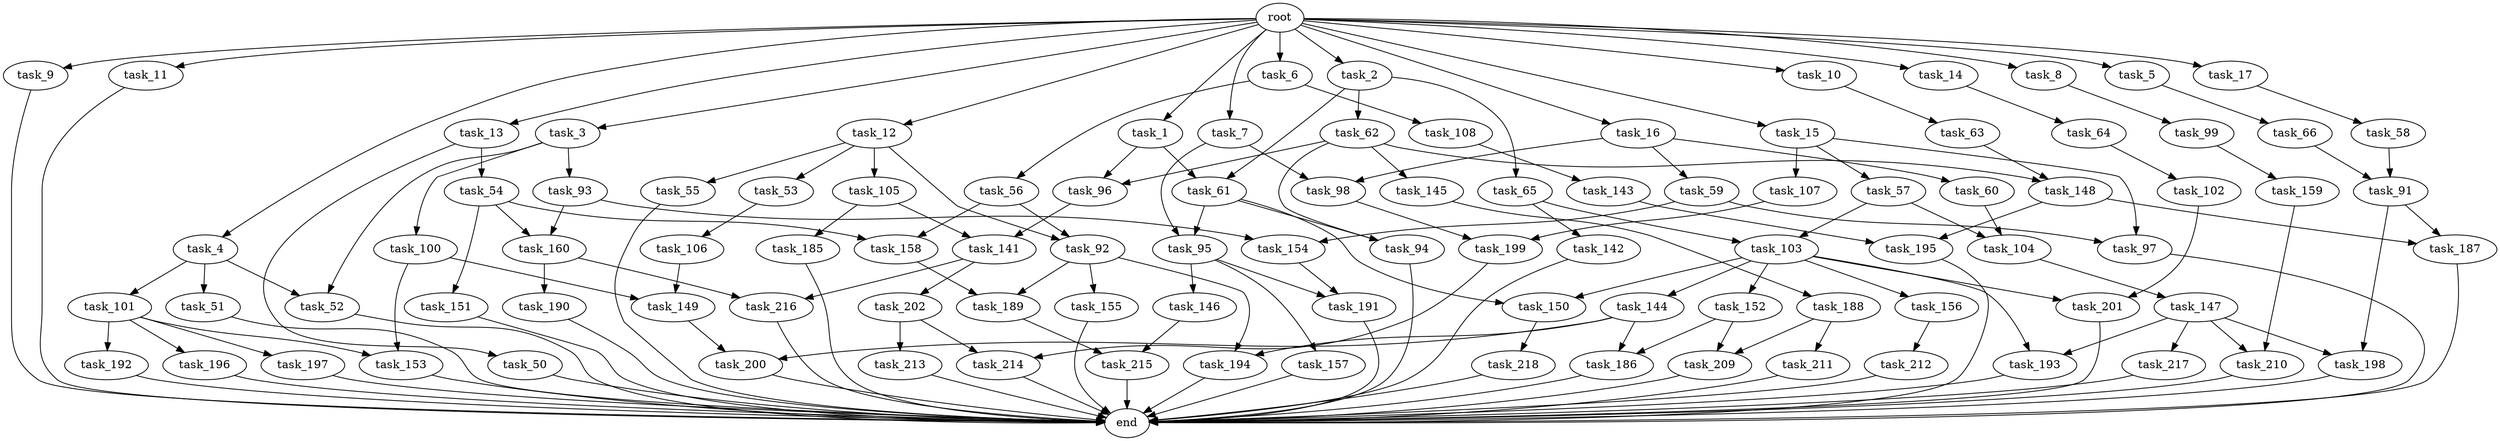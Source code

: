 digraph G {
  root [size="0.000000"];
  task_1 [size="2.048000"];
  task_2 [size="2.048000"];
  task_3 [size="2.048000"];
  task_4 [size="2.048000"];
  task_5 [size="2.048000"];
  task_6 [size="2.048000"];
  task_7 [size="2.048000"];
  task_8 [size="2.048000"];
  task_9 [size="2.048000"];
  task_10 [size="2.048000"];
  task_11 [size="2.048000"];
  task_12 [size="2.048000"];
  task_13 [size="2.048000"];
  task_14 [size="2.048000"];
  task_15 [size="2.048000"];
  task_16 [size="2.048000"];
  task_17 [size="2.048000"];
  task_50 [size="1391569403.904000"];
  task_51 [size="68719476.736000"];
  task_52 [size="910533066.752000"];
  task_53 [size="1099511627.776000"];
  task_54 [size="1391569403.904000"];
  task_55 [size="1099511627.776000"];
  task_56 [size="618475290.624000"];
  task_57 [size="618475290.624000"];
  task_58 [size="1717986918.400000"];
  task_59 [size="1391569403.904000"];
  task_60 [size="1391569403.904000"];
  task_61 [size="704374636.544000"];
  task_62 [size="274877906.944000"];
  task_63 [size="274877906.944000"];
  task_64 [size="618475290.624000"];
  task_65 [size="274877906.944000"];
  task_66 [size="154618822.656000"];
  task_91 [size="1271310319.616000"];
  task_92 [size="1717986918.400000"];
  task_93 [size="841813590.016000"];
  task_94 [size="1116691496.960000"];
  task_95 [size="996432412.672000"];
  task_96 [size="704374636.544000"];
  task_97 [size="1460288880.640000"];
  task_98 [size="1546188226.560000"];
  task_99 [size="618475290.624000"];
  task_100 [size="841813590.016000"];
  task_101 [size="68719476.736000"];
  task_102 [size="1717986918.400000"];
  task_103 [size="223338299.392000"];
  task_104 [size="309237645.312000"];
  task_105 [size="1099511627.776000"];
  task_106 [size="1717986918.400000"];
  task_107 [size="618475290.624000"];
  task_108 [size="618475290.624000"];
  task_141 [size="2559800508.416000"];
  task_142 [size="68719476.736000"];
  task_143 [size="68719476.736000"];
  task_144 [size="618475290.624000"];
  task_145 [size="274877906.944000"];
  task_146 [size="1099511627.776000"];
  task_147 [size="68719476.736000"];
  task_148 [size="1374389534.720000"];
  task_149 [size="1460288880.640000"];
  task_150 [size="1460288880.640000"];
  task_151 [size="154618822.656000"];
  task_152 [size="618475290.624000"];
  task_153 [size="1047972020.224000"];
  task_154 [size="910533066.752000"];
  task_155 [size="68719476.736000"];
  task_156 [size="618475290.624000"];
  task_157 [size="1099511627.776000"];
  task_158 [size="773094113.280000"];
  task_159 [size="1391569403.904000"];
  task_160 [size="223338299.392000"];
  task_185 [size="841813590.016000"];
  task_186 [size="584115552.256000"];
  task_187 [size="137438953.472000"];
  task_188 [size="841813590.016000"];
  task_189 [size="343597383.680000"];
  task_190 [size="274877906.944000"];
  task_191 [size="1374389534.720000"];
  task_192 [size="429496729.600000"];
  task_193 [size="1717986918.400000"];
  task_194 [size="498216206.336000"];
  task_195 [size="498216206.336000"];
  task_196 [size="429496729.600000"];
  task_197 [size="429496729.600000"];
  task_198 [size="1168231104.512000"];
  task_199 [size="1546188226.560000"];
  task_200 [size="1529008357.376000"];
  task_201 [size="2336462209.024000"];
  task_202 [size="618475290.624000"];
  task_209 [size="429496729.600000"];
  task_210 [size="1168231104.512000"];
  task_211 [size="274877906.944000"];
  task_212 [size="68719476.736000"];
  task_213 [size="68719476.736000"];
  task_214 [size="343597383.680000"];
  task_215 [size="2559800508.416000"];
  task_216 [size="893353197.568000"];
  task_217 [size="1099511627.776000"];
  task_218 [size="429496729.600000"];
  end [size="0.000000"];

  root -> task_1 [size="1.000000"];
  root -> task_2 [size="1.000000"];
  root -> task_3 [size="1.000000"];
  root -> task_4 [size="1.000000"];
  root -> task_5 [size="1.000000"];
  root -> task_6 [size="1.000000"];
  root -> task_7 [size="1.000000"];
  root -> task_8 [size="1.000000"];
  root -> task_9 [size="1.000000"];
  root -> task_10 [size="1.000000"];
  root -> task_11 [size="1.000000"];
  root -> task_12 [size="1.000000"];
  root -> task_13 [size="1.000000"];
  root -> task_14 [size="1.000000"];
  root -> task_15 [size="1.000000"];
  root -> task_16 [size="1.000000"];
  root -> task_17 [size="1.000000"];
  task_1 -> task_61 [size="209715200.000000"];
  task_1 -> task_96 [size="209715200.000000"];
  task_2 -> task_61 [size="134217728.000000"];
  task_2 -> task_62 [size="134217728.000000"];
  task_2 -> task_65 [size="134217728.000000"];
  task_3 -> task_52 [size="411041792.000000"];
  task_3 -> task_93 [size="411041792.000000"];
  task_3 -> task_100 [size="411041792.000000"];
  task_4 -> task_51 [size="33554432.000000"];
  task_4 -> task_52 [size="33554432.000000"];
  task_4 -> task_101 [size="33554432.000000"];
  task_5 -> task_66 [size="75497472.000000"];
  task_6 -> task_56 [size="301989888.000000"];
  task_6 -> task_108 [size="301989888.000000"];
  task_7 -> task_95 [size="75497472.000000"];
  task_7 -> task_98 [size="75497472.000000"];
  task_8 -> task_99 [size="301989888.000000"];
  task_9 -> end [size="1.000000"];
  task_10 -> task_63 [size="134217728.000000"];
  task_11 -> end [size="1.000000"];
  task_12 -> task_53 [size="536870912.000000"];
  task_12 -> task_55 [size="536870912.000000"];
  task_12 -> task_92 [size="536870912.000000"];
  task_12 -> task_105 [size="536870912.000000"];
  task_13 -> task_50 [size="679477248.000000"];
  task_13 -> task_54 [size="679477248.000000"];
  task_14 -> task_64 [size="301989888.000000"];
  task_15 -> task_57 [size="301989888.000000"];
  task_15 -> task_97 [size="301989888.000000"];
  task_15 -> task_107 [size="301989888.000000"];
  task_16 -> task_59 [size="679477248.000000"];
  task_16 -> task_60 [size="679477248.000000"];
  task_16 -> task_98 [size="679477248.000000"];
  task_17 -> task_58 [size="838860800.000000"];
  task_50 -> end [size="1.000000"];
  task_51 -> end [size="1.000000"];
  task_52 -> end [size="1.000000"];
  task_53 -> task_106 [size="838860800.000000"];
  task_54 -> task_151 [size="75497472.000000"];
  task_54 -> task_158 [size="75497472.000000"];
  task_54 -> task_160 [size="75497472.000000"];
  task_55 -> end [size="1.000000"];
  task_56 -> task_92 [size="301989888.000000"];
  task_56 -> task_158 [size="301989888.000000"];
  task_57 -> task_103 [size="75497472.000000"];
  task_57 -> task_104 [size="75497472.000000"];
  task_58 -> task_91 [size="411041792.000000"];
  task_59 -> task_97 [size="411041792.000000"];
  task_59 -> task_154 [size="411041792.000000"];
  task_60 -> task_104 [size="75497472.000000"];
  task_61 -> task_94 [size="411041792.000000"];
  task_61 -> task_95 [size="411041792.000000"];
  task_61 -> task_150 [size="411041792.000000"];
  task_62 -> task_94 [size="134217728.000000"];
  task_62 -> task_96 [size="134217728.000000"];
  task_62 -> task_145 [size="134217728.000000"];
  task_62 -> task_148 [size="134217728.000000"];
  task_63 -> task_148 [size="536870912.000000"];
  task_64 -> task_102 [size="838860800.000000"];
  task_65 -> task_103 [size="33554432.000000"];
  task_65 -> task_142 [size="33554432.000000"];
  task_66 -> task_91 [size="209715200.000000"];
  task_91 -> task_187 [size="33554432.000000"];
  task_91 -> task_198 [size="33554432.000000"];
  task_92 -> task_155 [size="33554432.000000"];
  task_92 -> task_189 [size="33554432.000000"];
  task_92 -> task_194 [size="33554432.000000"];
  task_93 -> task_154 [size="33554432.000000"];
  task_93 -> task_160 [size="33554432.000000"];
  task_94 -> end [size="1.000000"];
  task_95 -> task_146 [size="536870912.000000"];
  task_95 -> task_157 [size="536870912.000000"];
  task_95 -> task_191 [size="536870912.000000"];
  task_96 -> task_141 [size="838860800.000000"];
  task_97 -> end [size="1.000000"];
  task_98 -> task_199 [size="75497472.000000"];
  task_99 -> task_159 [size="679477248.000000"];
  task_100 -> task_149 [size="301989888.000000"];
  task_100 -> task_153 [size="301989888.000000"];
  task_101 -> task_153 [size="209715200.000000"];
  task_101 -> task_192 [size="209715200.000000"];
  task_101 -> task_196 [size="209715200.000000"];
  task_101 -> task_197 [size="209715200.000000"];
  task_102 -> task_201 [size="838860800.000000"];
  task_103 -> task_144 [size="301989888.000000"];
  task_103 -> task_150 [size="301989888.000000"];
  task_103 -> task_152 [size="301989888.000000"];
  task_103 -> task_156 [size="301989888.000000"];
  task_103 -> task_193 [size="301989888.000000"];
  task_103 -> task_201 [size="301989888.000000"];
  task_104 -> task_147 [size="33554432.000000"];
  task_105 -> task_141 [size="411041792.000000"];
  task_105 -> task_185 [size="411041792.000000"];
  task_106 -> task_149 [size="411041792.000000"];
  task_107 -> task_199 [size="679477248.000000"];
  task_108 -> task_143 [size="33554432.000000"];
  task_141 -> task_202 [size="301989888.000000"];
  task_141 -> task_216 [size="301989888.000000"];
  task_142 -> end [size="1.000000"];
  task_143 -> task_195 [size="209715200.000000"];
  task_144 -> task_186 [size="209715200.000000"];
  task_144 -> task_194 [size="209715200.000000"];
  task_144 -> task_200 [size="209715200.000000"];
  task_145 -> task_188 [size="411041792.000000"];
  task_146 -> task_215 [size="411041792.000000"];
  task_147 -> task_193 [size="536870912.000000"];
  task_147 -> task_198 [size="536870912.000000"];
  task_147 -> task_210 [size="536870912.000000"];
  task_147 -> task_217 [size="536870912.000000"];
  task_148 -> task_187 [size="33554432.000000"];
  task_148 -> task_195 [size="33554432.000000"];
  task_149 -> task_200 [size="536870912.000000"];
  task_150 -> task_218 [size="209715200.000000"];
  task_151 -> end [size="1.000000"];
  task_152 -> task_186 [size="75497472.000000"];
  task_152 -> task_209 [size="75497472.000000"];
  task_153 -> end [size="1.000000"];
  task_154 -> task_191 [size="134217728.000000"];
  task_155 -> end [size="1.000000"];
  task_156 -> task_212 [size="33554432.000000"];
  task_157 -> end [size="1.000000"];
  task_158 -> task_189 [size="134217728.000000"];
  task_159 -> task_210 [size="33554432.000000"];
  task_160 -> task_190 [size="134217728.000000"];
  task_160 -> task_216 [size="134217728.000000"];
  task_185 -> end [size="1.000000"];
  task_186 -> end [size="1.000000"];
  task_187 -> end [size="1.000000"];
  task_188 -> task_209 [size="134217728.000000"];
  task_188 -> task_211 [size="134217728.000000"];
  task_189 -> task_215 [size="838860800.000000"];
  task_190 -> end [size="1.000000"];
  task_191 -> end [size="1.000000"];
  task_192 -> end [size="1.000000"];
  task_193 -> end [size="1.000000"];
  task_194 -> end [size="1.000000"];
  task_195 -> end [size="1.000000"];
  task_196 -> end [size="1.000000"];
  task_197 -> end [size="1.000000"];
  task_198 -> end [size="1.000000"];
  task_199 -> task_214 [size="134217728.000000"];
  task_200 -> end [size="1.000000"];
  task_201 -> end [size="1.000000"];
  task_202 -> task_213 [size="33554432.000000"];
  task_202 -> task_214 [size="33554432.000000"];
  task_209 -> end [size="1.000000"];
  task_210 -> end [size="1.000000"];
  task_211 -> end [size="1.000000"];
  task_212 -> end [size="1.000000"];
  task_213 -> end [size="1.000000"];
  task_214 -> end [size="1.000000"];
  task_215 -> end [size="1.000000"];
  task_216 -> end [size="1.000000"];
  task_217 -> end [size="1.000000"];
  task_218 -> end [size="1.000000"];
}
